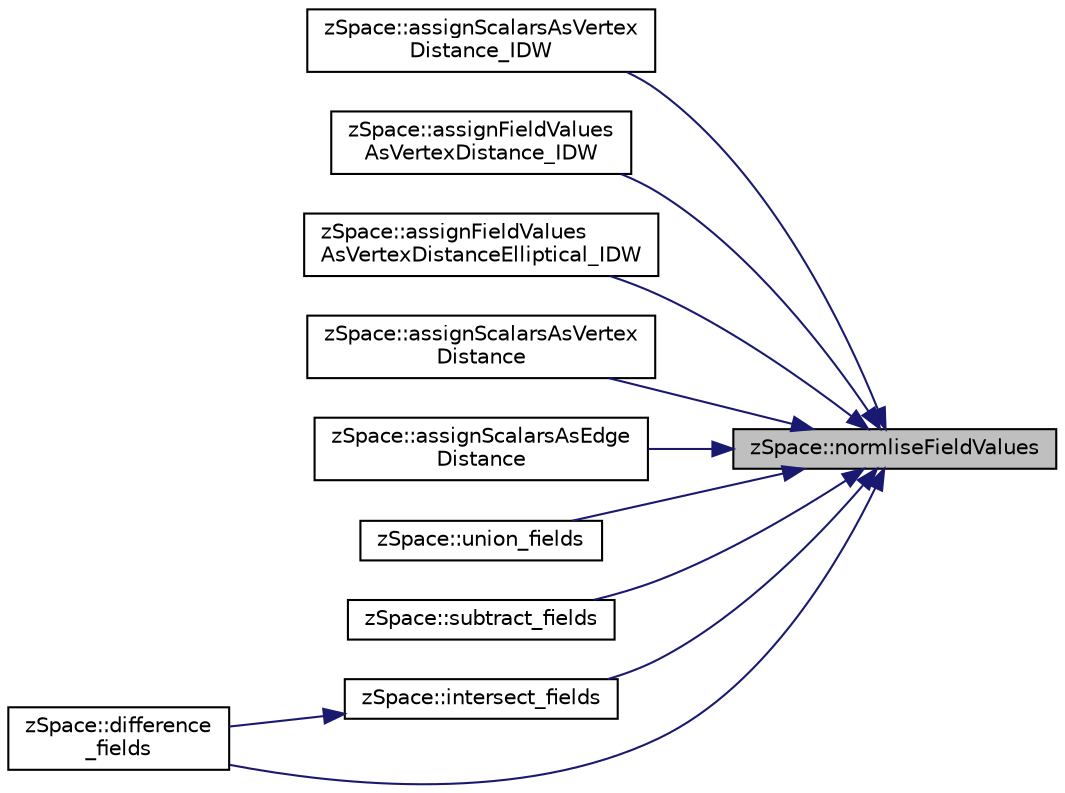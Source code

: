 digraph "zSpace::normliseFieldValues"
{
 // LATEX_PDF_SIZE
  edge [fontname="Helvetica",fontsize="10",labelfontname="Helvetica",labelfontsize="10"];
  node [fontname="Helvetica",fontsize="10",shape=record];
  rankdir="RL";
  Node12 [label="zSpace::normliseFieldValues",height=0.2,width=0.4,color="black", fillcolor="grey75", style="filled", fontcolor="black",tooltip="This method normalises the field values."];
  Node12 -> Node13 [dir="back",color="midnightblue",fontsize="10",style="solid",fontname="Helvetica"];
  Node13 [label="zSpace::assignScalarsAsVertex\lDistance_IDW",height=0.2,width=0.4,color="black", fillcolor="white", style="filled",URL="$group__z_field2_d_utilities.html#gada3dd74c81ce688ba67f52641a7b2edf",tooltip="This method computes a inverse weighted distance field from the input mesh vertex positions."];
  Node12 -> Node14 [dir="back",color="midnightblue",fontsize="10",style="solid",fontname="Helvetica"];
  Node14 [label="zSpace::assignFieldValues\lAsVertexDistance_IDW",height=0.2,width=0.4,color="black", fillcolor="white", style="filled",URL="$group__z_field2_d_utilities.html#ga56823d41001723150ce0e7d1c4c29e55",tooltip="This method computes the field values based on inverse weighted distance from the input positions."];
  Node12 -> Node15 [dir="back",color="midnightblue",fontsize="10",style="solid",fontname="Helvetica"];
  Node15 [label="zSpace::assignFieldValues\lAsVertexDistanceElliptical_IDW",height=0.2,width=0.4,color="black", fillcolor="white", style="filled",URL="$group__z_field2_d_utilities.html#gad94a25aa0f00f747e8802cee2af8ce34",tooltip=" "];
  Node12 -> Node16 [dir="back",color="midnightblue",fontsize="10",style="solid",fontname="Helvetica"];
  Node16 [label="zSpace::assignScalarsAsVertex\lDistance",height=0.2,width=0.4,color="black", fillcolor="white", style="filled",URL="$group__z_field2_d_utilities.html#ga6fcca173932ddf0922fd415c2afb8feb",tooltip="This method creates a vertex distance Field from the input vector of zVector positions."];
  Node12 -> Node17 [dir="back",color="midnightblue",fontsize="10",style="solid",fontname="Helvetica"];
  Node17 [label="zSpace::assignScalarsAsEdge\lDistance",height=0.2,width=0.4,color="black", fillcolor="white", style="filled",URL="$group__z_field2_d_utilities.html#ga9b9b7c2e08f35363c4e937cd3f8fccfb",tooltip="This method creates a edge distance Field from the input mesh."];
  Node12 -> Node18 [dir="back",color="midnightblue",fontsize="10",style="solid",fontname="Helvetica"];
  Node18 [label="zSpace::union_fields",height=0.2,width=0.4,color="black", fillcolor="white", style="filled",URL="$group__z_field2_d_utilities.html#ga7d4d52c331c2d6228ec3830586e24b44",tooltip="This method creates a union of the fields at the input buffers and stores them in the result buffer."];
  Node12 -> Node19 [dir="back",color="midnightblue",fontsize="10",style="solid",fontname="Helvetica"];
  Node19 [label="zSpace::subtract_fields",height=0.2,width=0.4,color="black", fillcolor="white", style="filled",URL="$group__z_field2_d_utilities.html#gaa0ce4c87e85bfe8bcba72bea4cb407fe",tooltip="This method creates a subtraction of the fields at the input buffers and stores them in the result bu..."];
  Node12 -> Node20 [dir="back",color="midnightblue",fontsize="10",style="solid",fontname="Helvetica"];
  Node20 [label="zSpace::intersect_fields",height=0.2,width=0.4,color="black", fillcolor="white", style="filled",URL="$group__z_field2_d_utilities.html#gad849b2f23a1d03b1bf3ce3fad1647556",tooltip="This method creates a intersect of the fields at the input buffers and stores them in the result buff..."];
  Node20 -> Node21 [dir="back",color="midnightblue",fontsize="10",style="solid",fontname="Helvetica"];
  Node21 [label="zSpace::difference\l_fields",height=0.2,width=0.4,color="black", fillcolor="white", style="filled",URL="$group__z_field2_d_utilities.html#gaac59a9e100d70565e24b36d4b27e28d1",tooltip="This method creates a difference of the fields at the input buffers and stores them in the result buf..."];
  Node12 -> Node21 [dir="back",color="midnightblue",fontsize="10",style="solid",fontname="Helvetica"];
}
